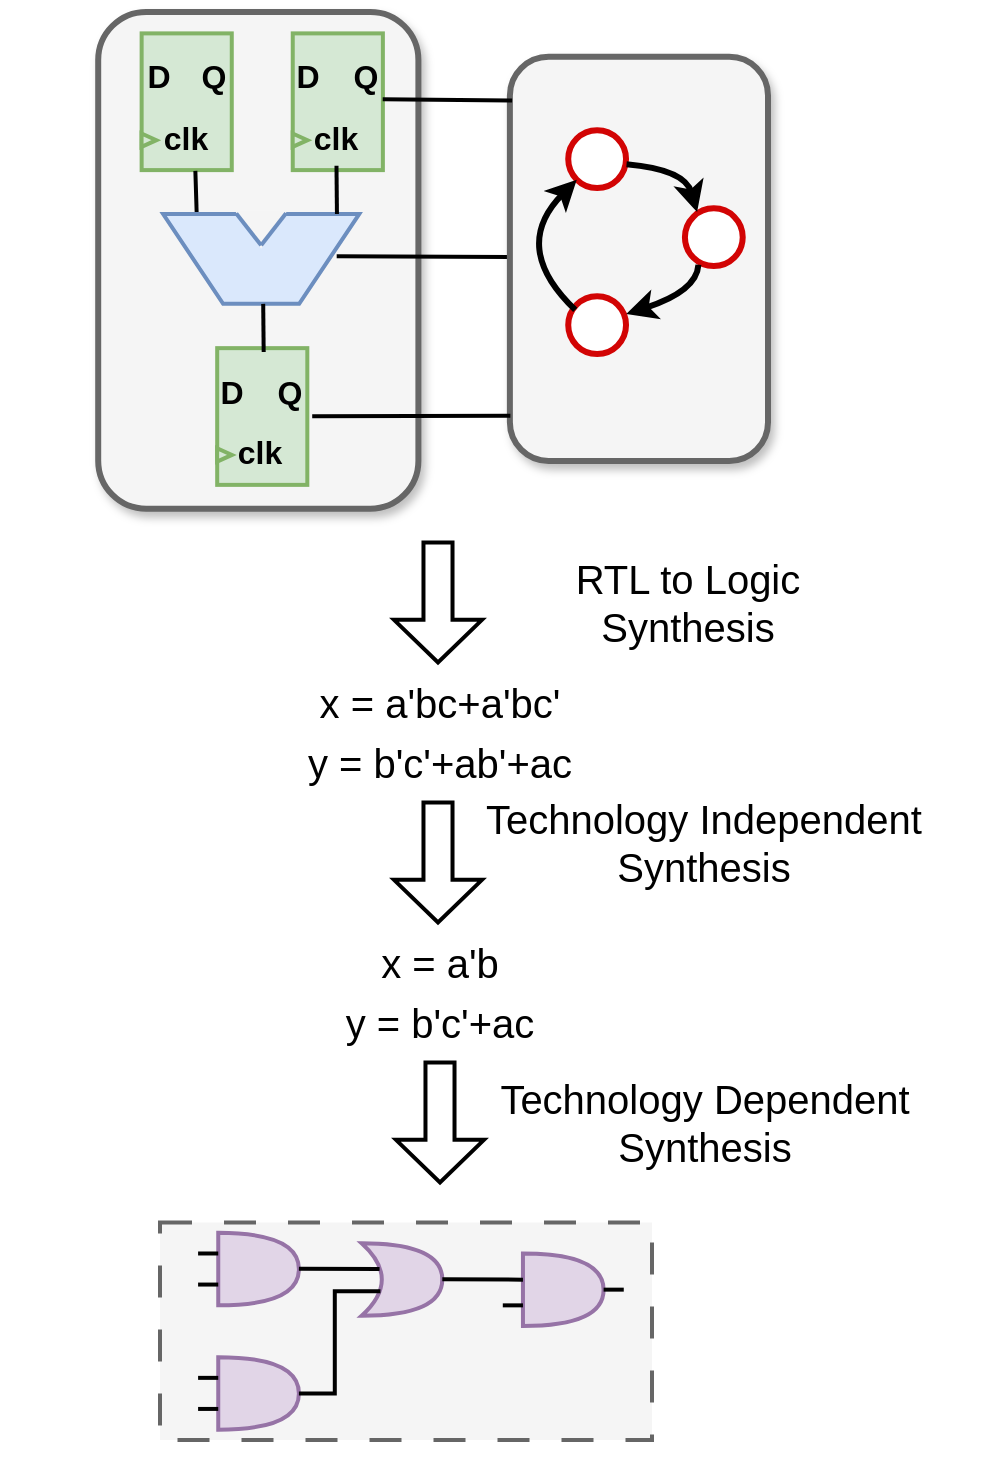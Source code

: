 <mxfile version="24.6.2" type="github">
  <diagram name="第 1 页" id="q-j6vuq5w8XLsUYLvh6M">
    <mxGraphModel dx="1683" dy="954" grid="1" gridSize="10" guides="1" tooltips="1" connect="1" arrows="1" fold="1" page="1" pageScale="1" pageWidth="500" pageHeight="750" math="0" shadow="0">
      <root>
        <mxCell id="0" />
        <mxCell id="1" parent="0" />
        <mxCell id="Zr5mx6mt9YZKuDAXMMV7-43" value="" style="html=1;shadow=0;dashed=0;align=center;verticalAlign=middle;shape=mxgraph.arrows2.arrow;dy=0.67;dx=21.32;direction=south;notch=0;strokeWidth=2;fontFamily=Helvetica;" parent="1" vertex="1">
          <mxGeometry x="203" y="281.25" width="44" height="60" as="geometry" />
        </mxCell>
        <mxCell id="Zr5mx6mt9YZKuDAXMMV7-125" value="&lt;font style=&quot;font-size: 20px;&quot;&gt;x = a&#39;bc+a&#39;bc&#39;&lt;/font&gt;" style="text;html=1;align=center;verticalAlign=middle;whiteSpace=wrap;rounded=0;fontFamily=Helvetica;fontSize=20;" parent="1" vertex="1">
          <mxGeometry x="6" y="331.25" width="440" height="60" as="geometry" />
        </mxCell>
        <mxCell id="Zr5mx6mt9YZKuDAXMMV7-126" value="&lt;font style=&quot;font-size: 20px;&quot;&gt;y = b&#39;c&#39;+ab&#39;+ac&lt;/font&gt;" style="text;html=1;align=center;verticalAlign=middle;whiteSpace=wrap;rounded=0;fontFamily=Helvetica;fontSize=20;" parent="1" vertex="1">
          <mxGeometry x="6" y="361.25" width="440" height="60" as="geometry" />
        </mxCell>
        <mxCell id="Zr5mx6mt9YZKuDAXMMV7-128" value="&lt;font style=&quot;font-size: 20px;&quot;&gt;x = a&#39;b&lt;/font&gt;" style="text;html=1;align=center;verticalAlign=middle;whiteSpace=wrap;rounded=0;fontFamily=Helvetica;fontSize=20;" parent="1" vertex="1">
          <mxGeometry x="6" y="461.25" width="440" height="60" as="geometry" />
        </mxCell>
        <mxCell id="Zr5mx6mt9YZKuDAXMMV7-129" value="&lt;font style=&quot;font-size: 20px;&quot;&gt;y = b&#39;c&#39;+ac&lt;/font&gt;" style="text;html=1;align=center;verticalAlign=middle;whiteSpace=wrap;rounded=0;fontFamily=Helvetica;fontSize=20;" parent="1" vertex="1">
          <mxGeometry x="6" y="491.25" width="440" height="60" as="geometry" />
        </mxCell>
        <mxCell id="Zr5mx6mt9YZKuDAXMMV7-151" value="&lt;font style=&quot;font-size: 20px;&quot;&gt;RTL to Logic&lt;/font&gt;&lt;div style=&quot;font-size: 20px;&quot;&gt;&lt;font style=&quot;font-size: 20px;&quot;&gt;Synthesis&lt;/font&gt;&lt;/div&gt;" style="text;html=1;align=center;verticalAlign=middle;whiteSpace=wrap;rounded=0;fontFamily=Helvetica;strokeWidth=3;fontSize=11;" parent="1" vertex="1">
          <mxGeometry x="224.5" y="281.25" width="250" height="60" as="geometry" />
        </mxCell>
        <mxCell id="Zr5mx6mt9YZKuDAXMMV7-152" value="&lt;font style=&quot;font-size: 20px;&quot;&gt;&lt;font style=&quot;font-size: 20px;&quot;&gt;Technology&amp;nbsp;&lt;/font&gt;&lt;span style=&quot;background-color: initial; font-size: 20px;&quot;&gt;Independent&lt;/span&gt;&lt;/font&gt;&lt;div style=&quot;font-size: 20px;&quot;&gt;&lt;font style=&quot;font-size: 20px;&quot;&gt;Synthesis&lt;/font&gt;&lt;/div&gt;" style="text;html=1;align=center;verticalAlign=middle;whiteSpace=wrap;rounded=0;fontFamily=Helvetica;strokeWidth=3;fontSize=20;" parent="1" vertex="1">
          <mxGeometry x="216" y="401.25" width="284" height="60" as="geometry" />
        </mxCell>
        <mxCell id="Zr5mx6mt9YZKuDAXMMV7-153" value="&lt;font style=&quot;font-size: 20px;&quot;&gt;&lt;font style=&quot;font-size: 20px;&quot;&gt;Technology&amp;nbsp;&lt;/font&gt;&lt;span style=&quot;background-color: initial;&quot;&gt;Dependent&lt;/span&gt;&lt;/font&gt;&lt;div style=&quot;font-size: 20px;&quot;&gt;&lt;font style=&quot;font-size: 20px;&quot;&gt;Synthesis&lt;/font&gt;&lt;/div&gt;" style="text;html=1;align=center;verticalAlign=middle;whiteSpace=wrap;rounded=0;fontFamily=Helvetica;strokeWidth=3;" parent="1" vertex="1">
          <mxGeometry x="241.5" y="541.25" width="233" height="60" as="geometry" />
        </mxCell>
        <mxCell id="Zr5mx6mt9YZKuDAXMMV7-175" value="" style="group;strokeWidth=3;shadow=1;rounded=1;" parent="1" vertex="1" connectable="0">
          <mxGeometry x="86" y="621.25" width="246" height="108.75" as="geometry" />
        </mxCell>
        <mxCell id="Zr5mx6mt9YZKuDAXMMV7-176" value="" style="rounded=0;whiteSpace=wrap;html=1;dashed=1;dashPattern=8 8;strokeWidth=2;fillColor=#f5f5f5;fontColor=#333333;strokeColor=#666666;" parent="Zr5mx6mt9YZKuDAXMMV7-175" vertex="1">
          <mxGeometry width="246.0" height="108.75" as="geometry" />
        </mxCell>
        <mxCell id="Zr5mx6mt9YZKuDAXMMV7-177" value="" style="shape=or;whiteSpace=wrap;html=1;fillColor=#e1d5e7;strokeColor=#9673a6;strokeWidth=2;" parent="Zr5mx6mt9YZKuDAXMMV7-175" vertex="1">
          <mxGeometry x="29.126" y="5.179" width="40.328" height="36.25" as="geometry" />
        </mxCell>
        <mxCell id="Zr5mx6mt9YZKuDAXMMV7-178" value="" style="shape=xor;whiteSpace=wrap;html=1;fillColor=#e1d5e7;strokeColor=#9673a6;strokeWidth=2;" parent="Zr5mx6mt9YZKuDAXMMV7-175" vertex="1">
          <mxGeometry x="100.82" y="10.357" width="40.328" height="36.25" as="geometry" />
        </mxCell>
        <mxCell id="Zr5mx6mt9YZKuDAXMMV7-179" value="" style="shape=or;whiteSpace=wrap;html=1;fillColor=#e1d5e7;strokeColor=#9673a6;strokeWidth=2;" parent="Zr5mx6mt9YZKuDAXMMV7-175" vertex="1">
          <mxGeometry x="29.126" y="67.321" width="40.328" height="36.25" as="geometry" />
        </mxCell>
        <mxCell id="Zr5mx6mt9YZKuDAXMMV7-180" value="" style="shape=or;whiteSpace=wrap;html=1;fillColor=#e1d5e7;strokeColor=#9673a6;strokeWidth=2;" parent="Zr5mx6mt9YZKuDAXMMV7-175" vertex="1">
          <mxGeometry x="181.475" y="15.536" width="40.328" height="36.25" as="geometry" />
        </mxCell>
        <mxCell id="Zr5mx6mt9YZKuDAXMMV7-181" value="" style="endArrow=none;html=1;rounded=0;endSize=6;strokeWidth=2;entryX=0.481;entryY=0.002;entryDx=0;entryDy=0;entryPerimeter=0;fontFamily=Helvetica;exitX=0.222;exitY=0.357;exitDx=0;exitDy=0;exitPerimeter=0;" parent="Zr5mx6mt9YZKuDAXMMV7-175" source="Zr5mx6mt9YZKuDAXMMV7-178" edge="1">
          <mxGeometry width="50" height="50" relative="1" as="geometry">
            <mxPoint x="114.262" y="20.714" as="sourcePoint" />
            <mxPoint x="69.454" y="23.086" as="targetPoint" />
          </mxGeometry>
        </mxCell>
        <mxCell id="Zr5mx6mt9YZKuDAXMMV7-182" value="" style="endArrow=none;html=1;rounded=0;endSize=6;strokeWidth=2;fontFamily=Helvetica;" parent="Zr5mx6mt9YZKuDAXMMV7-175" edge="1">
          <mxGeometry width="50" height="50" relative="1" as="geometry">
            <mxPoint x="29.126" y="77.679" as="sourcePoint" />
            <mxPoint x="19.044" y="77.679" as="targetPoint" />
          </mxGeometry>
        </mxCell>
        <mxCell id="Zr5mx6mt9YZKuDAXMMV7-183" value="" style="endArrow=none;html=1;rounded=0;endSize=6;strokeWidth=2;entryX=1;entryY=0.5;entryDx=0;entryDy=0;entryPerimeter=0;fontFamily=Helvetica;exitX=0.222;exitY=0.357;exitDx=0;exitDy=0;exitPerimeter=0;edgeStyle=orthogonalEdgeStyle;" parent="Zr5mx6mt9YZKuDAXMMV7-175" target="Zr5mx6mt9YZKuDAXMMV7-179" edge="1">
          <mxGeometry width="50" height="50" relative="1" as="geometry">
            <mxPoint x="110.23" y="34.396" as="sourcePoint" />
            <mxPoint x="69.902" y="34.179" as="targetPoint" />
            <Array as="points">
              <mxPoint x="87.377" y="34.179" />
              <mxPoint x="87.377" y="85.446" />
            </Array>
          </mxGeometry>
        </mxCell>
        <mxCell id="Zr5mx6mt9YZKuDAXMMV7-184" value="" style="endArrow=none;html=1;rounded=0;endSize=6;strokeWidth=2;entryX=0.481;entryY=0.002;entryDx=0;entryDy=0;entryPerimeter=0;fontFamily=Helvetica;exitX=0.222;exitY=0.357;exitDx=0;exitDy=0;exitPerimeter=0;" parent="Zr5mx6mt9YZKuDAXMMV7-175" edge="1">
          <mxGeometry width="50" height="50" relative="1" as="geometry">
            <mxPoint x="181.475" y="28.575" as="sourcePoint" />
            <mxPoint x="141.148" y="28.358" as="targetPoint" />
          </mxGeometry>
        </mxCell>
        <mxCell id="Zr5mx6mt9YZKuDAXMMV7-185" value="" style="endArrow=none;html=1;rounded=0;endSize=6;strokeWidth=2;fontFamily=Helvetica;" parent="Zr5mx6mt9YZKuDAXMMV7-175" edge="1">
          <mxGeometry width="50" height="50" relative="1" as="geometry">
            <mxPoint x="29.126" y="93.214" as="sourcePoint" />
            <mxPoint x="19.044" y="93.214" as="targetPoint" />
          </mxGeometry>
        </mxCell>
        <mxCell id="Zr5mx6mt9YZKuDAXMMV7-186" value="" style="endArrow=none;html=1;rounded=0;endSize=6;strokeWidth=2;fontFamily=Helvetica;" parent="Zr5mx6mt9YZKuDAXMMV7-175" edge="1">
          <mxGeometry width="50" height="50" relative="1" as="geometry">
            <mxPoint x="29.126" y="15.494" as="sourcePoint" />
            <mxPoint x="19.044" y="15.494" as="targetPoint" />
          </mxGeometry>
        </mxCell>
        <mxCell id="Zr5mx6mt9YZKuDAXMMV7-187" value="" style="endArrow=none;html=1;rounded=0;endSize=6;strokeWidth=2;fontFamily=Helvetica;" parent="Zr5mx6mt9YZKuDAXMMV7-175" edge="1">
          <mxGeometry width="50" height="50" relative="1" as="geometry">
            <mxPoint x="29.126" y="31.03" as="sourcePoint" />
            <mxPoint x="19.044" y="31.03" as="targetPoint" />
          </mxGeometry>
        </mxCell>
        <mxCell id="Zr5mx6mt9YZKuDAXMMV7-188" value="" style="endArrow=none;html=1;rounded=0;endSize=6;strokeWidth=2;fontFamily=Helvetica;" parent="Zr5mx6mt9YZKuDAXMMV7-175" edge="1">
          <mxGeometry width="50" height="50" relative="1" as="geometry">
            <mxPoint x="181.475" y="41.429" as="sourcePoint" />
            <mxPoint x="171.393" y="41.429" as="targetPoint" />
          </mxGeometry>
        </mxCell>
        <mxCell id="Zr5mx6mt9YZKuDAXMMV7-189" value="" style="endArrow=none;html=1;rounded=0;endSize=6;strokeWidth=2;fontFamily=Helvetica;" parent="Zr5mx6mt9YZKuDAXMMV7-175" edge="1">
          <mxGeometry width="50" height="50" relative="1" as="geometry">
            <mxPoint x="231.885" y="33.573" as="sourcePoint" />
            <mxPoint x="221.803" y="33.573" as="targetPoint" />
          </mxGeometry>
        </mxCell>
        <mxCell id="Zr5mx6mt9YZKuDAXMMV7-205" value="" style="html=1;shadow=0;dashed=0;align=center;verticalAlign=middle;shape=mxgraph.arrows2.arrow;dy=0.67;dx=21.32;direction=south;notch=0;strokeWidth=2;fontFamily=Helvetica;fontSize=20;" parent="1" vertex="1">
          <mxGeometry x="203" y="411.25" width="44" height="60" as="geometry" />
        </mxCell>
        <mxCell id="S6nZZP0lEL5ucnFqrqt4-16" value="" style="html=1;shadow=0;dashed=0;align=center;verticalAlign=middle;shape=mxgraph.arrows2.arrow;dy=0.67;dx=21.32;direction=south;notch=0;strokeWidth=2;fontFamily=Helvetica;" parent="1" vertex="1">
          <mxGeometry x="204" y="541.25" width="44" height="60" as="geometry" />
        </mxCell>
        <mxCell id="GU6NQKBW_tPqqT3vrKI3-2" value="" style="group" vertex="1" connectable="0" parent="1">
          <mxGeometry x="60" y="30" width="330" height="240" as="geometry" />
        </mxCell>
        <mxCell id="Zr5mx6mt9YZKuDAXMMV7-66" value="" style="group;fontFamily=Helvetica;" parent="GU6NQKBW_tPqqT3vrKI3-2" vertex="1" connectable="0">
          <mxGeometry width="171.535" height="240" as="geometry" />
        </mxCell>
        <mxCell id="Zr5mx6mt9YZKuDAXMMV7-156" value="" style="rounded=1;whiteSpace=wrap;html=1;strokeWidth=3;fillColor=#f5f5f5;fontColor=#333333;strokeColor=#666666;shadow=1;" parent="Zr5mx6mt9YZKuDAXMMV7-66" vertex="1">
          <mxGeometry x="-4.901" y="-14.035" width="160.099" height="248.413" as="geometry" />
        </mxCell>
        <mxCell id="Zr5mx6mt9YZKuDAXMMV7-67" value="" style="rounded=0;whiteSpace=wrap;html=1;rotation=90;strokeWidth=2;fontFamily=Helvetica;fillColor=#d5e8d4;strokeColor=#82b366;" parent="Zr5mx6mt9YZKuDAXMMV7-66" vertex="1">
          <mxGeometry x="5.173" y="8.345" width="68.361" height="45.063" as="geometry" />
        </mxCell>
        <mxCell id="Zr5mx6mt9YZKuDAXMMV7-68" value="&lt;font size=&quot;1&quot;&gt;&lt;b style=&quot;font-size: 16px;&quot;&gt;D&lt;/b&gt;&lt;/font&gt;" style="text;html=1;strokeColor=none;fillColor=none;align=center;verticalAlign=middle;whiteSpace=wrap;rounded=0;strokeWidth=2;fontFamily=Helvetica;" parent="Zr5mx6mt9YZKuDAXMMV7-66" vertex="1">
          <mxGeometry x="3" y="8.345" width="45.342" height="20.028" as="geometry" />
        </mxCell>
        <mxCell id="Zr5mx6mt9YZKuDAXMMV7-69" value="&lt;font size=&quot;1&quot;&gt;&lt;b style=&quot;font-size: 16px;&quot;&gt;Q&lt;/b&gt;&lt;/font&gt;" style="text;html=1;strokeColor=none;fillColor=none;align=center;verticalAlign=middle;whiteSpace=wrap;rounded=0;strokeWidth=2;fontFamily=Helvetica;" parent="Zr5mx6mt9YZKuDAXMMV7-66" vertex="1">
          <mxGeometry x="31.257" y="8.345" width="44.342" height="20.028" as="geometry" />
        </mxCell>
        <mxCell id="Zr5mx6mt9YZKuDAXMMV7-71" value="&lt;font size=&quot;1&quot;&gt;&lt;b style=&quot;font-size: 16px;&quot;&gt;clk&lt;/b&gt;&lt;/font&gt;" style="text;html=1;strokeColor=none;fillColor=none;align=center;verticalAlign=middle;whiteSpace=wrap;rounded=0;strokeWidth=2;fontFamily=Helvetica;" parent="Zr5mx6mt9YZKuDAXMMV7-66" vertex="1">
          <mxGeometry x="16.564" y="38.721" width="44.342" height="20.028" as="geometry" />
        </mxCell>
        <mxCell id="Zr5mx6mt9YZKuDAXMMV7-70" value="" style="triangle;whiteSpace=wrap;html=1;strokeWidth=2;fontFamily=Helvetica;fillColor=#d5e8d4;strokeColor=#82b366;" parent="Zr5mx6mt9YZKuDAXMMV7-66" vertex="1">
          <mxGeometry x="16.781" y="46.732" width="7.39" height="6.676" as="geometry" />
        </mxCell>
        <mxCell id="Zr5mx6mt9YZKuDAXMMV7-118" value="" style="endArrow=none;html=1;rounded=0;endSize=6;strokeWidth=2;entryX=0.82;entryY=0.974;entryDx=0;entryDy=0;entryPerimeter=0;exitX=1.006;exitY=0.404;exitDx=0;exitDy=0;exitPerimeter=0;fontFamily=Helvetica;" parent="Zr5mx6mt9YZKuDAXMMV7-66" source="Zr5mx6mt9YZKuDAXMMV7-67" edge="1">
          <mxGeometry width="50" height="50" relative="1" as="geometry">
            <mxPoint x="44.93" y="61.753" as="sourcePoint" />
            <mxPoint x="44.346" y="86.986" as="targetPoint" />
          </mxGeometry>
        </mxCell>
        <mxCell id="Zr5mx6mt9YZKuDAXMMV7-123" value="" style="endArrow=none;html=1;rounded=0;endSize=6;strokeWidth=2;exitX=-0.004;exitY=0.492;exitDx=0;exitDy=0;exitPerimeter=0;entryX=0.481;entryY=0.002;entryDx=0;entryDy=0;entryPerimeter=0;fontFamily=Helvetica;" parent="Zr5mx6mt9YZKuDAXMMV7-66" edge="1">
          <mxGeometry width="50" height="50" relative="1" as="geometry">
            <mxPoint x="201.882" y="108.446" as="sourcePoint" />
            <mxPoint x="114.356" y="108.162" as="targetPoint" />
          </mxGeometry>
        </mxCell>
        <mxCell id="Zr5mx6mt9YZKuDAXMMV7-87" value="" style="group;fontFamily=Helvetica;" parent="GU6NQKBW_tPqqT3vrKI3-2" vertex="1" connectable="0">
          <mxGeometry x="37.778" y="157.378" width="77.599" height="61.753" as="geometry" />
        </mxCell>
        <mxCell id="Zr5mx6mt9YZKuDAXMMV7-88" value="" style="rounded=0;whiteSpace=wrap;html=1;rotation=90;strokeWidth=2;fontFamily=Helvetica;fillColor=#d5e8d4;strokeColor=#82b366;" parent="Zr5mx6mt9YZKuDAXMMV7-87" vertex="1">
          <mxGeometry x="5.173" y="8.345" width="68.361" height="45.063" as="geometry" />
        </mxCell>
        <mxCell id="Zr5mx6mt9YZKuDAXMMV7-89" value="&lt;font size=&quot;1&quot;&gt;&lt;b style=&quot;font-size: 16px;&quot;&gt;D&lt;/b&gt;&lt;/font&gt;" style="text;html=1;strokeColor=none;fillColor=none;align=center;verticalAlign=middle;whiteSpace=wrap;rounded=0;strokeWidth=2;fontFamily=Helvetica;" parent="Zr5mx6mt9YZKuDAXMMV7-87" vertex="1">
          <mxGeometry x="2" y="8.345" width="44.342" height="20.028" as="geometry" />
        </mxCell>
        <mxCell id="Zr5mx6mt9YZKuDAXMMV7-90" value="&lt;font size=&quot;1&quot;&gt;&lt;b style=&quot;font-size: 16px;&quot;&gt;Q&lt;/b&gt;&lt;/font&gt;" style="text;html=1;strokeColor=none;fillColor=none;align=center;verticalAlign=middle;whiteSpace=wrap;rounded=0;strokeWidth=2;fontFamily=Helvetica;" parent="Zr5mx6mt9YZKuDAXMMV7-87" vertex="1">
          <mxGeometry x="31.257" y="8.345" width="44.342" height="20.028" as="geometry" />
        </mxCell>
        <mxCell id="Zr5mx6mt9YZKuDAXMMV7-92" value="&lt;font size=&quot;1&quot;&gt;&lt;b style=&quot;font-size: 16px;&quot;&gt;clk&lt;/b&gt;&lt;/font&gt;" style="text;html=1;strokeColor=none;fillColor=none;align=center;verticalAlign=middle;whiteSpace=wrap;rounded=0;strokeWidth=2;fontFamily=Helvetica;" parent="Zr5mx6mt9YZKuDAXMMV7-87" vertex="1">
          <mxGeometry x="16.564" y="38.721" width="44.342" height="20.028" as="geometry" />
        </mxCell>
        <mxCell id="Zr5mx6mt9YZKuDAXMMV7-91" value="" style="triangle;whiteSpace=wrap;html=1;strokeWidth=2;fontFamily=Helvetica;fillColor=#d5e8d4;strokeColor=#82b366;" parent="Zr5mx6mt9YZKuDAXMMV7-87" vertex="1">
          <mxGeometry x="16.781" y="46.732" width="7.39" height="6.676" as="geometry" />
        </mxCell>
        <mxCell id="GU6NQKBW_tPqqT3vrKI3-1" value="" style="group" vertex="1" connectable="0" parent="GU6NQKBW_tPqqT3vrKI3-2">
          <mxGeometry x="27.568" width="302.432" height="210.523" as="geometry" />
        </mxCell>
        <mxCell id="Zr5mx6mt9YZKuDAXMMV7-154" value="" style="rounded=1;whiteSpace=wrap;html=1;strokeWidth=3;fillColor=#f5f5f5;fontColor=#333333;strokeColor=#666666;shadow=1;" parent="GU6NQKBW_tPqqT3vrKI3-1" vertex="1">
          <mxGeometry x="173.373" y="8.421" width="129.059" height="202.102" as="geometry" />
        </mxCell>
        <mxCell id="Zr5mx6mt9YZKuDAXMMV7-80" value="" style="group;fontFamily=Helvetica;" parent="GU6NQKBW_tPqqT3vrKI3-1" vertex="1" connectable="0">
          <mxGeometry x="47.989" width="77.599" height="61.753" as="geometry" />
        </mxCell>
        <mxCell id="Zr5mx6mt9YZKuDAXMMV7-81" value="" style="rounded=0;whiteSpace=wrap;html=1;rotation=90;strokeWidth=2;fontFamily=Helvetica;fillColor=#d5e8d4;strokeColor=#82b366;" parent="Zr5mx6mt9YZKuDAXMMV7-80" vertex="1">
          <mxGeometry x="5.173" y="8.345" width="68.361" height="45.063" as="geometry" />
        </mxCell>
        <mxCell id="Zr5mx6mt9YZKuDAXMMV7-82" value="&lt;font size=&quot;1&quot;&gt;&lt;b style=&quot;font-size: 16px;&quot;&gt;D&lt;/b&gt;&lt;/font&gt;" style="text;html=1;strokeColor=none;fillColor=none;align=center;verticalAlign=middle;whiteSpace=wrap;rounded=0;strokeWidth=2;fontFamily=Helvetica;" parent="Zr5mx6mt9YZKuDAXMMV7-80" vertex="1">
          <mxGeometry x="2" y="8.345" width="44.342" height="20.028" as="geometry" />
        </mxCell>
        <mxCell id="Zr5mx6mt9YZKuDAXMMV7-83" value="&lt;font size=&quot;1&quot;&gt;&lt;b style=&quot;font-size: 16px;&quot;&gt;Q&lt;/b&gt;&lt;/font&gt;" style="text;html=1;strokeColor=none;fillColor=none;align=center;verticalAlign=middle;whiteSpace=wrap;rounded=0;strokeWidth=2;fontFamily=Helvetica;" parent="Zr5mx6mt9YZKuDAXMMV7-80" vertex="1">
          <mxGeometry x="31.257" y="8.345" width="44.342" height="20.028" as="geometry" />
        </mxCell>
        <mxCell id="Zr5mx6mt9YZKuDAXMMV7-85" value="&lt;font size=&quot;1&quot;&gt;&lt;b style=&quot;font-size: 16px;&quot;&gt;clk&lt;/b&gt;&lt;/font&gt;" style="text;html=1;strokeColor=none;fillColor=none;align=center;verticalAlign=middle;whiteSpace=wrap;rounded=0;strokeWidth=2;fontFamily=Helvetica;" parent="Zr5mx6mt9YZKuDAXMMV7-80" vertex="1">
          <mxGeometry x="16.564" y="38.721" width="44.342" height="20.028" as="geometry" />
        </mxCell>
        <mxCell id="Zr5mx6mt9YZKuDAXMMV7-84" value="" style="triangle;whiteSpace=wrap;html=1;strokeWidth=2;fontFamily=Helvetica;fillColor=#d5e8d4;strokeColor=#82b366;" parent="Zr5mx6mt9YZKuDAXMMV7-80" vertex="1">
          <mxGeometry x="16.781" y="46.732" width="7.39" height="6.676" as="geometry" />
        </mxCell>
        <mxCell id="Zr5mx6mt9YZKuDAXMMV7-112" value="" style="shape=trapezoid;perimeter=trapezoidPerimeter;whiteSpace=wrap;html=1;fixedSize=1;rotation=-180;strokeWidth=2;size=30;fillColor=#dae8fc;strokeColor=#6c8ebf;fontFamily=Helvetica;" parent="GU6NQKBW_tPqqT3vrKI3-1" vertex="1">
          <mxGeometry y="87.016" width="98.02" height="44.912" as="geometry" />
        </mxCell>
        <mxCell id="Zr5mx6mt9YZKuDAXMMV7-113" value="" style="triangle;whiteSpace=wrap;html=1;rotation=90;strokeWidth=2;fillColor=#F5F5F5;strokeColor=#f5f5f5;fontFamily=Helvetica;" parent="GU6NQKBW_tPqqT3vrKI3-1" vertex="1">
          <mxGeometry x="40.842" y="83.274" width="16.337" height="22.456" as="geometry" />
        </mxCell>
        <mxCell id="Zr5mx6mt9YZKuDAXMMV7-114" value="" style="endArrow=none;html=1;rounded=0;strokeColor=#f5f5f5;strokeWidth=3;curved=0;fontFamily=Helvetica;" parent="GU6NQKBW_tPqqT3vrKI3-1" edge="1">
          <mxGeometry width="50" height="50" relative="1" as="geometry">
            <mxPoint x="37.166" y="86.979" as="sourcePoint" />
            <mxPoint x="60.854" y="86.979" as="targetPoint" />
          </mxGeometry>
        </mxCell>
        <mxCell id="Zr5mx6mt9YZKuDAXMMV7-115" value="" style="endArrow=none;html=1;rounded=0;exitX=0.627;exitY=1.005;exitDx=0;exitDy=0;exitPerimeter=0;entryX=1;entryY=0.5;entryDx=0;entryDy=0;strokeWidth=2;strokeColor=#6C8EBF;fontFamily=Helvetica;" parent="GU6NQKBW_tPqqT3vrKI3-1" source="Zr5mx6mt9YZKuDAXMMV7-112" target="Zr5mx6mt9YZKuDAXMMV7-113" edge="1">
          <mxGeometry width="50" height="50" relative="1" as="geometry">
            <mxPoint x="40.842" y="79.531" as="sourcePoint" />
            <mxPoint x="81.683" y="42.105" as="targetPoint" />
          </mxGeometry>
        </mxCell>
        <mxCell id="Zr5mx6mt9YZKuDAXMMV7-116" value="" style="endArrow=none;html=1;rounded=0;exitX=1;exitY=0.5;exitDx=0;exitDy=0;entryX=0.373;entryY=1.008;entryDx=0;entryDy=0;strokeWidth=2;entryPerimeter=0;strokeColor=#6C8EBF;fontFamily=Helvetica;" parent="GU6NQKBW_tPqqT3vrKI3-1" source="Zr5mx6mt9YZKuDAXMMV7-113" target="Zr5mx6mt9YZKuDAXMMV7-112" edge="1">
          <mxGeometry width="50" height="50" relative="1" as="geometry">
            <mxPoint x="44.926" y="94.501" as="sourcePoint" />
            <mxPoint x="57.178" y="109.472" as="targetPoint" />
          </mxGeometry>
        </mxCell>
        <mxCell id="Zr5mx6mt9YZKuDAXMMV7-119" value="" style="endArrow=none;html=1;rounded=0;endSize=6;strokeWidth=2;entryX=0.82;entryY=0.974;entryDx=0;entryDy=0;entryPerimeter=0;exitX=1.006;exitY=0.404;exitDx=0;exitDy=0;exitPerimeter=0;fontFamily=Helvetica;" parent="GU6NQKBW_tPqqT3vrKI3-1" edge="1">
          <mxGeometry width="50" height="50" relative="1" as="geometry">
            <mxPoint x="86.674" y="62.906" as="sourcePoint" />
            <mxPoint x="86.911" y="87.016" as="targetPoint" />
          </mxGeometry>
        </mxCell>
        <mxCell id="Zr5mx6mt9YZKuDAXMMV7-120" value="" style="endArrow=none;html=1;rounded=0;endSize=6;strokeWidth=2;entryX=0.82;entryY=0.974;entryDx=0;entryDy=0;entryPerimeter=0;exitX=1.006;exitY=0.404;exitDx=0;exitDy=0;exitPerimeter=0;fontFamily=Helvetica;" parent="GU6NQKBW_tPqqT3vrKI3-1" edge="1">
          <mxGeometry width="50" height="50" relative="1" as="geometry">
            <mxPoint x="50.031" y="131.928" as="sourcePoint" />
            <mxPoint x="50.268" y="156.038" as="targetPoint" />
          </mxGeometry>
        </mxCell>
        <mxCell id="Zr5mx6mt9YZKuDAXMMV7-122" value="" style="endArrow=none;html=1;rounded=0;endSize=6;strokeWidth=2;exitX=-0.003;exitY=0.173;exitDx=0;exitDy=0;exitPerimeter=0;entryX=0.481;entryY=0.002;entryDx=0;entryDy=0;entryPerimeter=0;fontFamily=Helvetica;" parent="GU6NQKBW_tPqqT3vrKI3-1" target="Zr5mx6mt9YZKuDAXMMV7-81" edge="1">
          <mxGeometry width="50" height="50" relative="1" as="geometry">
            <mxPoint x="174.487" y="30.246" as="sourcePoint" />
            <mxPoint x="24.946" y="94.472" as="targetPoint" />
          </mxGeometry>
        </mxCell>
        <mxCell id="Zr5mx6mt9YZKuDAXMMV7-124" value="" style="endArrow=none;html=1;rounded=0;endSize=6;strokeWidth=2;exitX=-0.008;exitY=0.816;exitDx=0;exitDy=0;exitPerimeter=0;entryX=0.481;entryY=0.002;entryDx=0;entryDy=0;entryPerimeter=0;fontFamily=Helvetica;" parent="GU6NQKBW_tPqqT3vrKI3-1" edge="1">
          <mxGeometry width="50" height="50" relative="1" as="geometry">
            <mxPoint x="173.621" y="187.873" as="sourcePoint" />
            <mxPoint x="74.536" y="188.067" as="targetPoint" />
          </mxGeometry>
        </mxCell>
        <mxCell id="Zr5mx6mt9YZKuDAXMMV7-198" value="" style="group" parent="GU6NQKBW_tPqqT3vrKI3-1" vertex="1" connectable="0">
          <mxGeometry x="173.373" y="45.099" width="122.525" height="112.279" as="geometry" />
        </mxCell>
        <mxCell id="Zr5mx6mt9YZKuDAXMMV7-199" value="" style="ellipse;whiteSpace=wrap;html=1;aspect=fixed;strokeWidth=3;fontFamily=Helvetica;strokeColor=#d20404;" parent="Zr5mx6mt9YZKuDAXMMV7-198" vertex="1">
          <mxGeometry x="29.173" width="28.899" height="28.899" as="geometry" />
        </mxCell>
        <mxCell id="Zr5mx6mt9YZKuDAXMMV7-200" value="" style="ellipse;whiteSpace=wrap;html=1;aspect=fixed;strokeWidth=3;fontFamily=Helvetica;strokeColor=#d20404;" parent="Zr5mx6mt9YZKuDAXMMV7-198" vertex="1">
          <mxGeometry x="87.518" y="39.054" width="28.899" height="28.899" as="geometry" />
        </mxCell>
        <mxCell id="Zr5mx6mt9YZKuDAXMMV7-201" value="" style="ellipse;whiteSpace=wrap;html=1;aspect=fixed;strokeWidth=3;fontFamily=Helvetica;strokeColor=#d20404;" parent="Zr5mx6mt9YZKuDAXMMV7-198" vertex="1">
          <mxGeometry x="29.173" y="82.989" width="28.899" height="28.899" as="geometry" />
        </mxCell>
        <mxCell id="Zr5mx6mt9YZKuDAXMMV7-202" value="" style="curved=1;endArrow=classic;html=1;rounded=0;strokeWidth=3;exitX=0.427;exitY=1.016;exitDx=0;exitDy=0;exitPerimeter=0;fontFamily=Helvetica;" parent="Zr5mx6mt9YZKuDAXMMV7-198" target="Zr5mx6mt9YZKuDAXMMV7-199" edge="1">
          <mxGeometry width="50" height="50" relative="1" as="geometry">
            <mxPoint x="32.673" y="89.823" as="sourcePoint" />
            <mxPoint x="-19.837" y="17.574" as="targetPoint" />
            <Array as="points">
              <mxPoint y="58.58" />
            </Array>
          </mxGeometry>
        </mxCell>
        <mxCell id="Zr5mx6mt9YZKuDAXMMV7-203" value="" style="curved=1;endArrow=classic;html=1;rounded=0;strokeWidth=3;exitX=1.009;exitY=0.588;exitDx=0;exitDy=0;exitPerimeter=0;entryX=0.211;entryY=0.066;entryDx=0;entryDy=0;entryPerimeter=0;fontFamily=Helvetica;" parent="Zr5mx6mt9YZKuDAXMMV7-198" source="Zr5mx6mt9YZKuDAXMMV7-199" target="Zr5mx6mt9YZKuDAXMMV7-200" edge="1">
          <mxGeometry width="50" height="50" relative="1" as="geometry">
            <mxPoint x="102.687" y="40.03" as="sourcePoint" />
            <mxPoint x="105.021" y="-24.408" as="targetPoint" />
            <Array as="points">
              <mxPoint x="87.518" y="19.527" />
            </Array>
          </mxGeometry>
        </mxCell>
        <mxCell id="Zr5mx6mt9YZKuDAXMMV7-204" value="" style="curved=1;endArrow=classic;html=1;rounded=0;strokeWidth=3;exitX=0.234;exitY=0.976;exitDx=0;exitDy=0;exitPerimeter=0;entryX=1.004;entryY=0.308;entryDx=0;entryDy=0;entryPerimeter=0;fontFamily=Helvetica;" parent="Zr5mx6mt9YZKuDAXMMV7-198" source="Zr5mx6mt9YZKuDAXMMV7-200" target="Zr5mx6mt9YZKuDAXMMV7-201" edge="1">
          <mxGeometry width="50" height="50" relative="1" as="geometry">
            <mxPoint x="70.598" y="78.107" as="sourcePoint" />
            <mxPoint x="100.937" y="102.027" as="targetPoint" />
            <Array as="points">
              <mxPoint x="93.352" y="80.548" />
            </Array>
          </mxGeometry>
        </mxCell>
      </root>
    </mxGraphModel>
  </diagram>
</mxfile>
